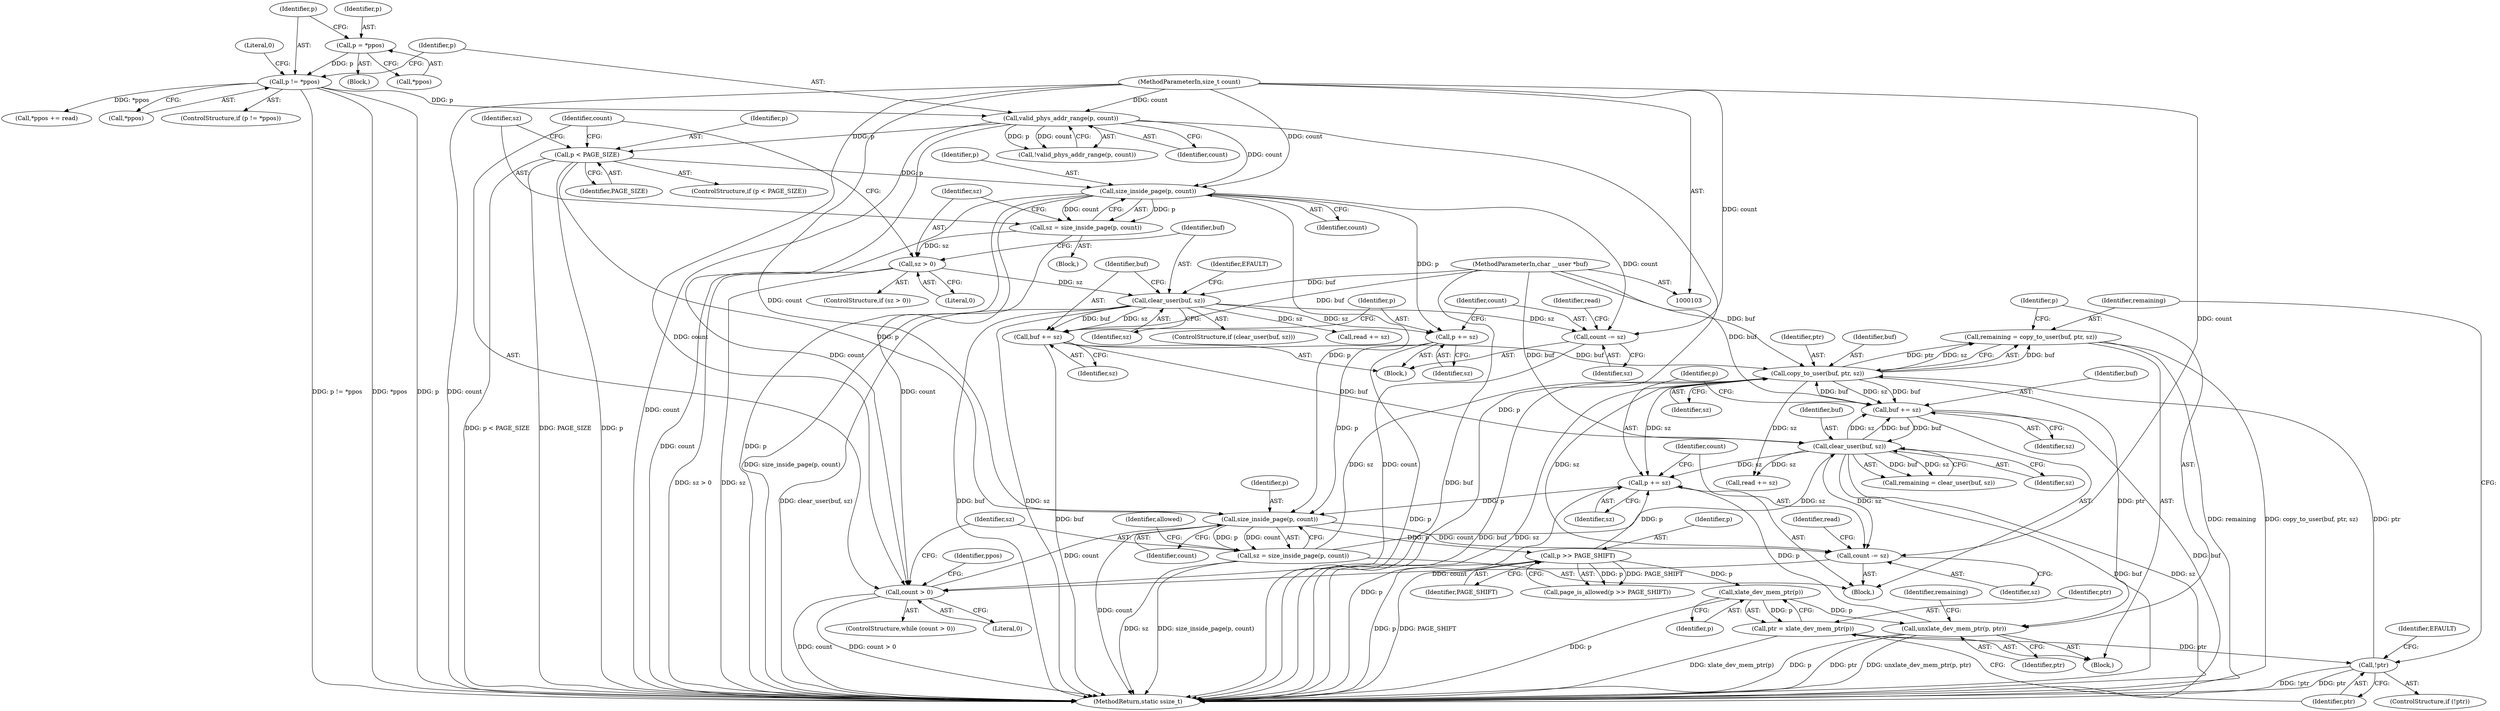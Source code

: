 digraph "0_linux_a4866aa812518ed1a37d8ea0c881dc946409de94_0@API" {
"1000215" [label="(Call,remaining = copy_to_user(buf, ptr, sz))"];
"1000217" [label="(Call,copy_to_user(buf, ptr, sz))"];
"1000157" [label="(Call,buf += sz)"];
"1000151" [label="(Call,clear_user(buf, sz))"];
"1000105" [label="(MethodParameterIn,char __user *buf)"];
"1000146" [label="(Call,sz > 0)"];
"1000140" [label="(Call,sz = size_inside_page(p, count))"];
"1000142" [label="(Call,size_inside_page(p, count))"];
"1000136" [label="(Call,p < PAGE_SIZE)"];
"1000126" [label="(Call,valid_phys_addr_range(p, count))"];
"1000118" [label="(Call,p != *ppos)"];
"1000110" [label="(Call,p = *ppos)"];
"1000106" [label="(MethodParameterIn,size_t count)"];
"1000229" [label="(Call,buf += sz)"];
"1000200" [label="(Call,clear_user(buf, sz))"];
"1000176" [label="(Call,sz = size_inside_page(p, count))"];
"1000178" [label="(Call,size_inside_page(p, count))"];
"1000232" [label="(Call,p += sz)"];
"1000184" [label="(Call,p >> PAGE_SHIFT)"];
"1000221" [label="(Call,unxlate_dev_mem_ptr(p, ptr))"];
"1000207" [label="(Call,xlate_dev_mem_ptr(p))"];
"1000160" [label="(Call,p += sz)"];
"1000170" [label="(Call,count > 0)"];
"1000163" [label="(Call,count -= sz)"];
"1000235" [label="(Call,count -= sz)"];
"1000210" [label="(Call,!ptr)"];
"1000205" [label="(Call,ptr = xlate_dev_mem_ptr(p))"];
"1000182" [label="(Identifier,allowed)"];
"1000243" [label="(Identifier,ppos)"];
"1000128" [label="(Identifier,count)"];
"1000220" [label="(Identifier,sz)"];
"1000151" [label="(Call,clear_user(buf, sz))"];
"1000186" [label="(Identifier,PAGE_SHIFT)"];
"1000232" [label="(Call,p += sz)"];
"1000137" [label="(Identifier,p)"];
"1000117" [label="(ControlStructure,if (p != *ppos))"];
"1000141" [label="(Identifier,sz)"];
"1000210" [label="(Call,!ptr)"];
"1000219" [label="(Identifier,ptr)"];
"1000156" [label="(Identifier,EFAULT)"];
"1000118" [label="(Call,p != *ppos)"];
"1000146" [label="(Call,sz > 0)"];
"1000211" [label="(Identifier,ptr)"];
"1000217" [label="(Call,copy_to_user(buf, ptr, sz))"];
"1000178" [label="(Call,size_inside_page(p, count))"];
"1000162" [label="(Identifier,sz)"];
"1000233" [label="(Identifier,p)"];
"1000241" [label="(Call,*ppos += read)"];
"1000179" [label="(Identifier,p)"];
"1000176" [label="(Call,sz = size_inside_page(p, count))"];
"1000170" [label="(Call,count > 0)"];
"1000145" [label="(ControlStructure,if (sz > 0))"];
"1000234" [label="(Identifier,sz)"];
"1000209" [label="(ControlStructure,if (!ptr))"];
"1000236" [label="(Identifier,count)"];
"1000123" [label="(Literal,0)"];
"1000144" [label="(Identifier,count)"];
"1000126" [label="(Call,valid_phys_addr_range(p, count))"];
"1000247" [label="(MethodReturn,static ssize_t)"];
"1000177" [label="(Identifier,sz)"];
"1000143" [label="(Identifier,p)"];
"1000167" [label="(Identifier,read)"];
"1000215" [label="(Call,remaining = copy_to_user(buf, ptr, sz))"];
"1000205" [label="(Call,ptr = xlate_dev_mem_ptr(p))"];
"1000206" [label="(Identifier,ptr)"];
"1000171" [label="(Identifier,count)"];
"1000120" [label="(Call,*ppos)"];
"1000161" [label="(Identifier,p)"];
"1000142" [label="(Call,size_inside_page(p, count))"];
"1000164" [label="(Identifier,count)"];
"1000119" [label="(Identifier,p)"];
"1000136" [label="(Call,p < PAGE_SIZE)"];
"1000216" [label="(Identifier,remaining)"];
"1000160" [label="(Call,p += sz)"];
"1000169" [label="(ControlStructure,while (count > 0))"];
"1000200" [label="(Call,clear_user(buf, sz))"];
"1000149" [label="(Block,)"];
"1000231" [label="(Identifier,sz)"];
"1000222" [label="(Identifier,p)"];
"1000157" [label="(Call,buf += sz)"];
"1000111" [label="(Identifier,p)"];
"1000204" [label="(Block,)"];
"1000110" [label="(Call,p = *ppos)"];
"1000148" [label="(Literal,0)"];
"1000147" [label="(Identifier,sz)"];
"1000108" [label="(Block,)"];
"1000230" [label="(Identifier,buf)"];
"1000183" [label="(Call,page_is_allowed(p >> PAGE_SHIFT))"];
"1000153" [label="(Identifier,sz)"];
"1000127" [label="(Identifier,p)"];
"1000106" [label="(MethodParameterIn,size_t count)"];
"1000152" [label="(Identifier,buf)"];
"1000105" [label="(MethodParameterIn,char __user *buf)"];
"1000150" [label="(ControlStructure,if (clear_user(buf, sz)))"];
"1000158" [label="(Identifier,buf)"];
"1000208" [label="(Identifier,p)"];
"1000139" [label="(Block,)"];
"1000166" [label="(Call,read += sz)"];
"1000198" [label="(Call,remaining = clear_user(buf, sz))"];
"1000221" [label="(Call,unxlate_dev_mem_ptr(p, ptr))"];
"1000223" [label="(Identifier,ptr)"];
"1000180" [label="(Identifier,count)"];
"1000225" [label="(Identifier,remaining)"];
"1000140" [label="(Call,sz = size_inside_page(p, count))"];
"1000165" [label="(Identifier,sz)"];
"1000184" [label="(Call,p >> PAGE_SHIFT)"];
"1000138" [label="(Identifier,PAGE_SIZE)"];
"1000135" [label="(ControlStructure,if (p < PAGE_SIZE))"];
"1000214" [label="(Identifier,EFAULT)"];
"1000237" [label="(Identifier,sz)"];
"1000229" [label="(Call,buf += sz)"];
"1000207" [label="(Call,xlate_dev_mem_ptr(p))"];
"1000159" [label="(Identifier,sz)"];
"1000125" [label="(Call,!valid_phys_addr_range(p, count))"];
"1000112" [label="(Call,*ppos)"];
"1000163" [label="(Call,count -= sz)"];
"1000235" [label="(Call,count -= sz)"];
"1000202" [label="(Identifier,sz)"];
"1000238" [label="(Call,read += sz)"];
"1000201" [label="(Identifier,buf)"];
"1000218" [label="(Identifier,buf)"];
"1000173" [label="(Block,)"];
"1000172" [label="(Literal,0)"];
"1000185" [label="(Identifier,p)"];
"1000239" [label="(Identifier,read)"];
"1000215" -> "1000204"  [label="AST: "];
"1000215" -> "1000217"  [label="CFG: "];
"1000216" -> "1000215"  [label="AST: "];
"1000217" -> "1000215"  [label="AST: "];
"1000222" -> "1000215"  [label="CFG: "];
"1000215" -> "1000247"  [label="DDG: remaining"];
"1000215" -> "1000247"  [label="DDG: copy_to_user(buf, ptr, sz)"];
"1000217" -> "1000215"  [label="DDG: buf"];
"1000217" -> "1000215"  [label="DDG: ptr"];
"1000217" -> "1000215"  [label="DDG: sz"];
"1000217" -> "1000220"  [label="CFG: "];
"1000218" -> "1000217"  [label="AST: "];
"1000219" -> "1000217"  [label="AST: "];
"1000220" -> "1000217"  [label="AST: "];
"1000217" -> "1000247"  [label="DDG: buf"];
"1000217" -> "1000247"  [label="DDG: sz"];
"1000157" -> "1000217"  [label="DDG: buf"];
"1000229" -> "1000217"  [label="DDG: buf"];
"1000105" -> "1000217"  [label="DDG: buf"];
"1000210" -> "1000217"  [label="DDG: ptr"];
"1000176" -> "1000217"  [label="DDG: sz"];
"1000217" -> "1000221"  [label="DDG: ptr"];
"1000217" -> "1000229"  [label="DDG: sz"];
"1000217" -> "1000229"  [label="DDG: buf"];
"1000217" -> "1000232"  [label="DDG: sz"];
"1000217" -> "1000235"  [label="DDG: sz"];
"1000217" -> "1000238"  [label="DDG: sz"];
"1000157" -> "1000149"  [label="AST: "];
"1000157" -> "1000159"  [label="CFG: "];
"1000158" -> "1000157"  [label="AST: "];
"1000159" -> "1000157"  [label="AST: "];
"1000161" -> "1000157"  [label="CFG: "];
"1000157" -> "1000247"  [label="DDG: buf"];
"1000151" -> "1000157"  [label="DDG: sz"];
"1000151" -> "1000157"  [label="DDG: buf"];
"1000105" -> "1000157"  [label="DDG: buf"];
"1000157" -> "1000200"  [label="DDG: buf"];
"1000151" -> "1000150"  [label="AST: "];
"1000151" -> "1000153"  [label="CFG: "];
"1000152" -> "1000151"  [label="AST: "];
"1000153" -> "1000151"  [label="AST: "];
"1000156" -> "1000151"  [label="CFG: "];
"1000158" -> "1000151"  [label="CFG: "];
"1000151" -> "1000247"  [label="DDG: clear_user(buf, sz)"];
"1000151" -> "1000247"  [label="DDG: buf"];
"1000151" -> "1000247"  [label="DDG: sz"];
"1000105" -> "1000151"  [label="DDG: buf"];
"1000146" -> "1000151"  [label="DDG: sz"];
"1000151" -> "1000160"  [label="DDG: sz"];
"1000151" -> "1000163"  [label="DDG: sz"];
"1000151" -> "1000166"  [label="DDG: sz"];
"1000105" -> "1000103"  [label="AST: "];
"1000105" -> "1000247"  [label="DDG: buf"];
"1000105" -> "1000200"  [label="DDG: buf"];
"1000105" -> "1000229"  [label="DDG: buf"];
"1000146" -> "1000145"  [label="AST: "];
"1000146" -> "1000148"  [label="CFG: "];
"1000147" -> "1000146"  [label="AST: "];
"1000148" -> "1000146"  [label="AST: "];
"1000152" -> "1000146"  [label="CFG: "];
"1000171" -> "1000146"  [label="CFG: "];
"1000146" -> "1000247"  [label="DDG: sz > 0"];
"1000146" -> "1000247"  [label="DDG: sz"];
"1000140" -> "1000146"  [label="DDG: sz"];
"1000140" -> "1000139"  [label="AST: "];
"1000140" -> "1000142"  [label="CFG: "];
"1000141" -> "1000140"  [label="AST: "];
"1000142" -> "1000140"  [label="AST: "];
"1000147" -> "1000140"  [label="CFG: "];
"1000140" -> "1000247"  [label="DDG: size_inside_page(p, count)"];
"1000142" -> "1000140"  [label="DDG: p"];
"1000142" -> "1000140"  [label="DDG: count"];
"1000142" -> "1000144"  [label="CFG: "];
"1000143" -> "1000142"  [label="AST: "];
"1000144" -> "1000142"  [label="AST: "];
"1000142" -> "1000247"  [label="DDG: count"];
"1000142" -> "1000247"  [label="DDG: p"];
"1000136" -> "1000142"  [label="DDG: p"];
"1000126" -> "1000142"  [label="DDG: count"];
"1000106" -> "1000142"  [label="DDG: count"];
"1000142" -> "1000160"  [label="DDG: p"];
"1000142" -> "1000163"  [label="DDG: count"];
"1000142" -> "1000170"  [label="DDG: count"];
"1000142" -> "1000178"  [label="DDG: p"];
"1000136" -> "1000135"  [label="AST: "];
"1000136" -> "1000138"  [label="CFG: "];
"1000137" -> "1000136"  [label="AST: "];
"1000138" -> "1000136"  [label="AST: "];
"1000141" -> "1000136"  [label="CFG: "];
"1000171" -> "1000136"  [label="CFG: "];
"1000136" -> "1000247"  [label="DDG: p < PAGE_SIZE"];
"1000136" -> "1000247"  [label="DDG: PAGE_SIZE"];
"1000136" -> "1000247"  [label="DDG: p"];
"1000126" -> "1000136"  [label="DDG: p"];
"1000136" -> "1000178"  [label="DDG: p"];
"1000126" -> "1000125"  [label="AST: "];
"1000126" -> "1000128"  [label="CFG: "];
"1000127" -> "1000126"  [label="AST: "];
"1000128" -> "1000126"  [label="AST: "];
"1000125" -> "1000126"  [label="CFG: "];
"1000126" -> "1000247"  [label="DDG: p"];
"1000126" -> "1000247"  [label="DDG: count"];
"1000126" -> "1000125"  [label="DDG: p"];
"1000126" -> "1000125"  [label="DDG: count"];
"1000118" -> "1000126"  [label="DDG: p"];
"1000106" -> "1000126"  [label="DDG: count"];
"1000126" -> "1000170"  [label="DDG: count"];
"1000118" -> "1000117"  [label="AST: "];
"1000118" -> "1000120"  [label="CFG: "];
"1000119" -> "1000118"  [label="AST: "];
"1000120" -> "1000118"  [label="AST: "];
"1000123" -> "1000118"  [label="CFG: "];
"1000127" -> "1000118"  [label="CFG: "];
"1000118" -> "1000247"  [label="DDG: p != *ppos"];
"1000118" -> "1000247"  [label="DDG: *ppos"];
"1000118" -> "1000247"  [label="DDG: p"];
"1000110" -> "1000118"  [label="DDG: p"];
"1000118" -> "1000241"  [label="DDG: *ppos"];
"1000110" -> "1000108"  [label="AST: "];
"1000110" -> "1000112"  [label="CFG: "];
"1000111" -> "1000110"  [label="AST: "];
"1000112" -> "1000110"  [label="AST: "];
"1000119" -> "1000110"  [label="CFG: "];
"1000106" -> "1000103"  [label="AST: "];
"1000106" -> "1000247"  [label="DDG: count"];
"1000106" -> "1000163"  [label="DDG: count"];
"1000106" -> "1000170"  [label="DDG: count"];
"1000106" -> "1000178"  [label="DDG: count"];
"1000106" -> "1000235"  [label="DDG: count"];
"1000229" -> "1000173"  [label="AST: "];
"1000229" -> "1000231"  [label="CFG: "];
"1000230" -> "1000229"  [label="AST: "];
"1000231" -> "1000229"  [label="AST: "];
"1000233" -> "1000229"  [label="CFG: "];
"1000229" -> "1000247"  [label="DDG: buf"];
"1000229" -> "1000200"  [label="DDG: buf"];
"1000200" -> "1000229"  [label="DDG: sz"];
"1000200" -> "1000229"  [label="DDG: buf"];
"1000200" -> "1000198"  [label="AST: "];
"1000200" -> "1000202"  [label="CFG: "];
"1000201" -> "1000200"  [label="AST: "];
"1000202" -> "1000200"  [label="AST: "];
"1000198" -> "1000200"  [label="CFG: "];
"1000200" -> "1000247"  [label="DDG: buf"];
"1000200" -> "1000247"  [label="DDG: sz"];
"1000200" -> "1000198"  [label="DDG: buf"];
"1000200" -> "1000198"  [label="DDG: sz"];
"1000176" -> "1000200"  [label="DDG: sz"];
"1000200" -> "1000232"  [label="DDG: sz"];
"1000200" -> "1000235"  [label="DDG: sz"];
"1000200" -> "1000238"  [label="DDG: sz"];
"1000176" -> "1000173"  [label="AST: "];
"1000176" -> "1000178"  [label="CFG: "];
"1000177" -> "1000176"  [label="AST: "];
"1000178" -> "1000176"  [label="AST: "];
"1000182" -> "1000176"  [label="CFG: "];
"1000176" -> "1000247"  [label="DDG: size_inside_page(p, count)"];
"1000176" -> "1000247"  [label="DDG: sz"];
"1000178" -> "1000176"  [label="DDG: p"];
"1000178" -> "1000176"  [label="DDG: count"];
"1000178" -> "1000180"  [label="CFG: "];
"1000179" -> "1000178"  [label="AST: "];
"1000180" -> "1000178"  [label="AST: "];
"1000178" -> "1000247"  [label="DDG: count"];
"1000232" -> "1000178"  [label="DDG: p"];
"1000160" -> "1000178"  [label="DDG: p"];
"1000170" -> "1000178"  [label="DDG: count"];
"1000178" -> "1000184"  [label="DDG: p"];
"1000178" -> "1000235"  [label="DDG: count"];
"1000232" -> "1000173"  [label="AST: "];
"1000232" -> "1000234"  [label="CFG: "];
"1000233" -> "1000232"  [label="AST: "];
"1000234" -> "1000232"  [label="AST: "];
"1000236" -> "1000232"  [label="CFG: "];
"1000232" -> "1000247"  [label="DDG: p"];
"1000184" -> "1000232"  [label="DDG: p"];
"1000221" -> "1000232"  [label="DDG: p"];
"1000184" -> "1000183"  [label="AST: "];
"1000184" -> "1000186"  [label="CFG: "];
"1000185" -> "1000184"  [label="AST: "];
"1000186" -> "1000184"  [label="AST: "];
"1000183" -> "1000184"  [label="CFG: "];
"1000184" -> "1000247"  [label="DDG: p"];
"1000184" -> "1000247"  [label="DDG: PAGE_SHIFT"];
"1000184" -> "1000183"  [label="DDG: p"];
"1000184" -> "1000183"  [label="DDG: PAGE_SHIFT"];
"1000184" -> "1000207"  [label="DDG: p"];
"1000221" -> "1000204"  [label="AST: "];
"1000221" -> "1000223"  [label="CFG: "];
"1000222" -> "1000221"  [label="AST: "];
"1000223" -> "1000221"  [label="AST: "];
"1000225" -> "1000221"  [label="CFG: "];
"1000221" -> "1000247"  [label="DDG: ptr"];
"1000221" -> "1000247"  [label="DDG: unxlate_dev_mem_ptr(p, ptr)"];
"1000221" -> "1000247"  [label="DDG: p"];
"1000207" -> "1000221"  [label="DDG: p"];
"1000207" -> "1000205"  [label="AST: "];
"1000207" -> "1000208"  [label="CFG: "];
"1000208" -> "1000207"  [label="AST: "];
"1000205" -> "1000207"  [label="CFG: "];
"1000207" -> "1000247"  [label="DDG: p"];
"1000207" -> "1000205"  [label="DDG: p"];
"1000160" -> "1000149"  [label="AST: "];
"1000160" -> "1000162"  [label="CFG: "];
"1000161" -> "1000160"  [label="AST: "];
"1000162" -> "1000160"  [label="AST: "];
"1000164" -> "1000160"  [label="CFG: "];
"1000160" -> "1000247"  [label="DDG: p"];
"1000170" -> "1000169"  [label="AST: "];
"1000170" -> "1000172"  [label="CFG: "];
"1000171" -> "1000170"  [label="AST: "];
"1000172" -> "1000170"  [label="AST: "];
"1000177" -> "1000170"  [label="CFG: "];
"1000243" -> "1000170"  [label="CFG: "];
"1000170" -> "1000247"  [label="DDG: count"];
"1000170" -> "1000247"  [label="DDG: count > 0"];
"1000163" -> "1000170"  [label="DDG: count"];
"1000235" -> "1000170"  [label="DDG: count"];
"1000163" -> "1000149"  [label="AST: "];
"1000163" -> "1000165"  [label="CFG: "];
"1000164" -> "1000163"  [label="AST: "];
"1000165" -> "1000163"  [label="AST: "];
"1000167" -> "1000163"  [label="CFG: "];
"1000235" -> "1000173"  [label="AST: "];
"1000235" -> "1000237"  [label="CFG: "];
"1000236" -> "1000235"  [label="AST: "];
"1000237" -> "1000235"  [label="AST: "];
"1000239" -> "1000235"  [label="CFG: "];
"1000210" -> "1000209"  [label="AST: "];
"1000210" -> "1000211"  [label="CFG: "];
"1000211" -> "1000210"  [label="AST: "];
"1000214" -> "1000210"  [label="CFG: "];
"1000216" -> "1000210"  [label="CFG: "];
"1000210" -> "1000247"  [label="DDG: !ptr"];
"1000210" -> "1000247"  [label="DDG: ptr"];
"1000205" -> "1000210"  [label="DDG: ptr"];
"1000205" -> "1000204"  [label="AST: "];
"1000206" -> "1000205"  [label="AST: "];
"1000211" -> "1000205"  [label="CFG: "];
"1000205" -> "1000247"  [label="DDG: xlate_dev_mem_ptr(p)"];
}
